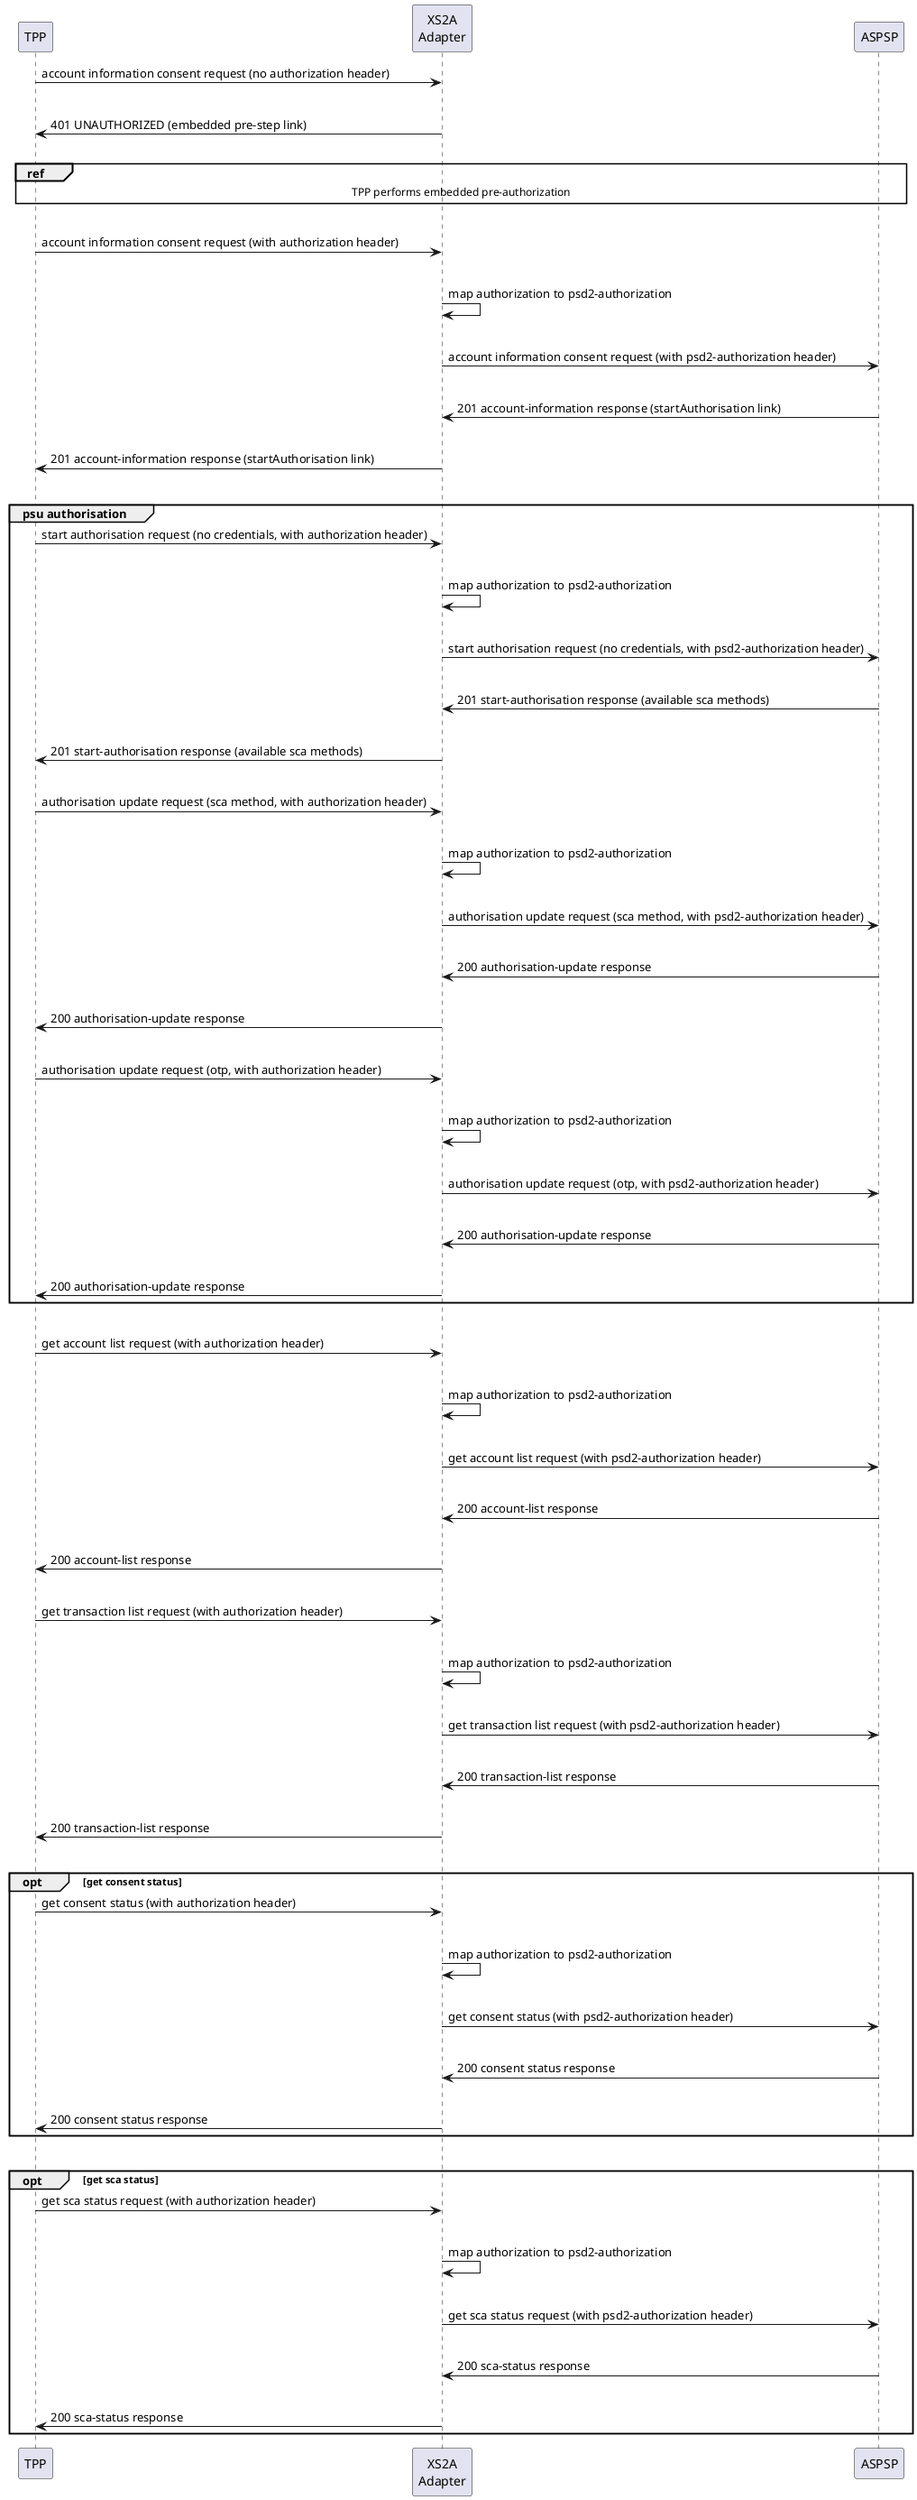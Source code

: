@startuml
participant tpp as "TPP"
participant adapter as "XS2A\nAdapter"
participant bank as "ASPSP"

tpp->adapter: account information consent request (no authorization header)
|||
tpp<-adapter: 401 UNAUTHORIZED (embedded pre-step link)
|||
ref over tpp, adapter, bank: TPP performs embedded pre-authorization
|||
tpp->adapter: account information consent request (with authorization header)
|||
adapter->adapter: map authorization to psd2-authorization
|||
adapter->bank: account information consent request (with psd2-authorization header)
|||
adapter<-bank: 201 account-information response (startAuthorisation link)
|||
tpp<-adapter: 201 account-information response (startAuthorisation link)
|||
group psu authorisation
tpp->adapter: start authorisation request (no credentials, with authorization header)
|||
adapter->adapter: map authorization to psd2-authorization
|||
adapter->bank: start authorisation request (no credentials, with psd2-authorization header)
|||
adapter<-bank: 201 start-authorisation response (available sca methods)
|||
tpp<-adapter: 201 start-authorisation response (available sca methods)
|||
tpp->adapter: authorisation update request (sca method, with authorization header)
|||
adapter->adapter: map authorization to psd2-authorization
|||
adapter->bank: authorisation update request (sca method, with psd2-authorization header)
|||
adapter<-bank: 200 authorisation-update response
|||
tpp<-adapter: 200 authorisation-update response
|||
tpp->adapter: authorisation update request (otp, with authorization header)
|||
adapter->adapter: map authorization to psd2-authorization
|||
adapter->bank: authorisation update request (otp, with psd2-authorization header)
|||
adapter<-bank: 200 authorisation-update response
|||
tpp<-adapter: 200 authorisation-update response
end
|||
tpp->adapter: get account list request (with authorization header)
|||
adapter->adapter: map authorization to psd2-authorization
|||
adapter->bank: get account list request (with psd2-authorization header)
|||
adapter<-bank: 200 account-list response
|||
tpp<-adapter: 200 account-list response
|||
tpp->adapter: get transaction list request (with authorization header)
|||
adapter->adapter: map authorization to psd2-authorization
|||
adapter->bank: get transaction list request (with psd2-authorization header)
|||
adapter<-bank: 200 transaction-list response
|||
tpp<-adapter: 200 transaction-list response
|||
opt get consent status
tpp->adapter: get consent status (with authorization header)
|||
adapter->adapter: map authorization to psd2-authorization
|||
adapter->bank: get consent status (with psd2-authorization header)
|||
adapter<-bank: 200 consent status response
|||
tpp<-adapter: 200 consent status response
end
|||
opt get sca status
tpp->adapter: get sca status request (with authorization header)
|||
adapter->adapter: map authorization to psd2-authorization
|||
adapter->bank: get sca status request (with psd2-authorization header)
|||
adapter<-bank: 200 sca-status response
|||
tpp<-adapter: 200 sca-status response
end
@enduml
